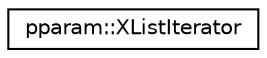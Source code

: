 digraph "Graphical Class Hierarchy"
{
 // LATEX_PDF_SIZE
  edge [fontname="Helvetica",fontsize="10",labelfontname="Helvetica",labelfontsize="10"];
  node [fontname="Helvetica",fontsize="10",shape=record];
  rankdir="LR";
  Node0 [label="pparam::XListIterator",height=0.2,width=0.4,color="black", fillcolor="white", style="filled",URL="$classpparam_1_1XListIterator.html",tooltip="general itarator for XList."];
}
